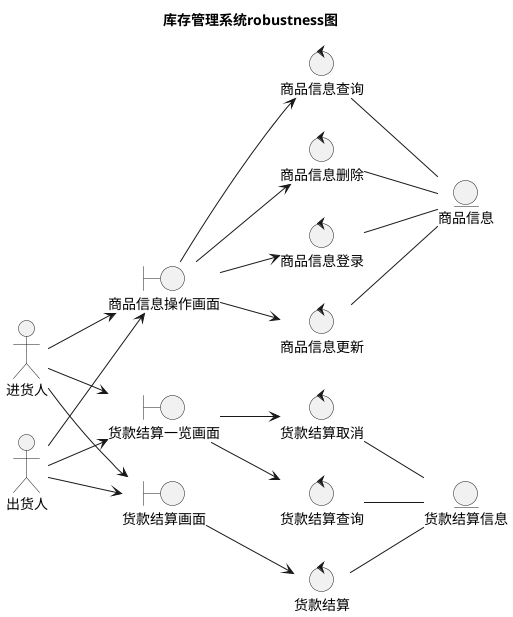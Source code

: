 @startuml
left to right direction
title 库存管理系统robustness图

actor 进货人
actor 出货人

boundary 商品信息操作画面
'ote left of 商品信息操作画面 : 该画面可进行商品登录，商品状态查询，商品更新

boundary 货款结算画面
boundary 货款结算一览画面

control 商品信息登录
control 商品信息更新
control 商品信息查询
control 商品信息删除
control 货款结算
control 货款结算查询
control 货款结算取消

entity 商品信息
entity 货款结算信息

'relationship
进货人 --> 商品信息操作画面
出货人 --> 商品信息操作画面
商品信息操作画面 --> 商品信息登录
商品信息操作画面 --> 商品信息更新
商品信息操作画面 --> 商品信息查询
商品信息操作画面 --> 商品信息删除

商品信息登录 -- 商品信息
商品信息更新 -- 商品信息
商品信息查询 -- 商品信息
商品信息删除 -- 商品信息

进货人 --> 货款结算画面
出货人 --> 货款结算画面
进货人 --> 货款结算一览画面
出货人 --> 货款结算一览画面

货款结算画面 --> 货款结算
货款结算一览画面 --> 货款结算查询
货款结算一览画面 --> 货款结算取消

货款结算 -- 货款结算信息
货款结算查询 -- 货款结算信息
货款结算取消 -- 货款结算信息
@enduml
